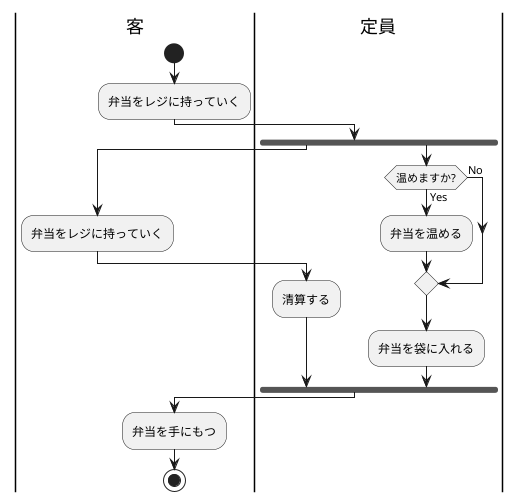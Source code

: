 @startuml 図7-10

|客|
|客|
|定員|
|定員|

|客|
start
:弁当をレジに持っていく;
|客|
|定員|
fork
|定員|
    |客|
    :弁当をレジに持っていく;
    |客|
|定員|
:清算する;
fork again
if (温めますか?) then (Yes)
    :弁当を温める;
else (No)
endif
:弁当を袋に入れる;
|定員|
end fork
|客|
:弁当を手にもつ;
|客|
stop
@enduml
